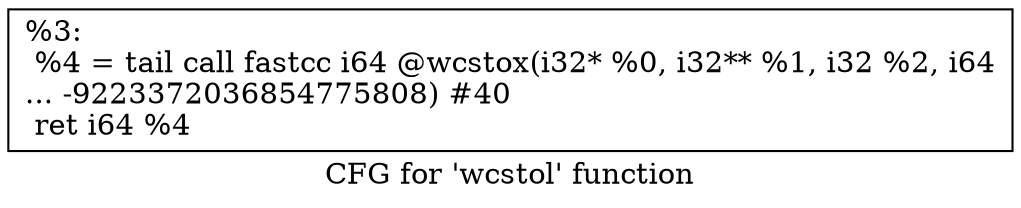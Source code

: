 digraph "CFG for 'wcstol' function" {
	label="CFG for 'wcstol' function";

	Node0x19cb3d0 [shape=record,label="{%3:\l  %4 = tail call fastcc i64 @wcstox(i32* %0, i32** %1, i32 %2, i64\l... -9223372036854775808) #40\l  ret i64 %4\l}"];
}
